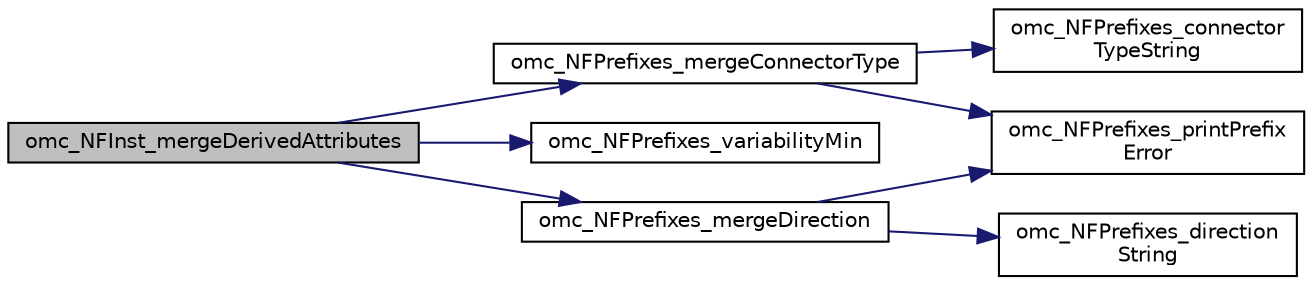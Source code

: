 digraph "omc_NFInst_mergeDerivedAttributes"
{
  edge [fontname="Helvetica",fontsize="10",labelfontname="Helvetica",labelfontsize="10"];
  node [fontname="Helvetica",fontsize="10",shape=record];
  rankdir="LR";
  Node4064 [label="omc_NFInst_mergeDerivedAttributes",height=0.2,width=0.4,color="black", fillcolor="grey75", style="filled", fontcolor="black"];
  Node4064 -> Node4065 [color="midnightblue",fontsize="10",style="solid",fontname="Helvetica"];
  Node4065 [label="omc_NFPrefixes_mergeConnectorType",height=0.2,width=0.4,color="black", fillcolor="white", style="filled",URL="$d3/dc8/_n_f_prefixes_8c.html#af25ba228f70660893e4221d90f72f6f9"];
  Node4065 -> Node4066 [color="midnightblue",fontsize="10",style="solid",fontname="Helvetica"];
  Node4066 [label="omc_NFPrefixes_printPrefix\lError",height=0.2,width=0.4,color="black", fillcolor="white", style="filled",URL="$d3/dc8/_n_f_prefixes_8c.html#ae69693b38ccc7dfd6a97b5b6bd8af2e5"];
  Node4065 -> Node4067 [color="midnightblue",fontsize="10",style="solid",fontname="Helvetica"];
  Node4067 [label="omc_NFPrefixes_connector\lTypeString",height=0.2,width=0.4,color="black", fillcolor="white", style="filled",URL="$d3/dc8/_n_f_prefixes_8c.html#ab92072ec0c610a5ec2e4fcf9d685f380"];
  Node4064 -> Node4068 [color="midnightblue",fontsize="10",style="solid",fontname="Helvetica"];
  Node4068 [label="omc_NFPrefixes_variabilityMin",height=0.2,width=0.4,color="black", fillcolor="white", style="filled",URL="$d3/dc8/_n_f_prefixes_8c.html#af66fa9d29fb9ed8a877463033de42115"];
  Node4064 -> Node4069 [color="midnightblue",fontsize="10",style="solid",fontname="Helvetica"];
  Node4069 [label="omc_NFPrefixes_mergeDirection",height=0.2,width=0.4,color="black", fillcolor="white", style="filled",URL="$d3/dc8/_n_f_prefixes_8c.html#abf6170b0643c15521ef062a9c086f570"];
  Node4069 -> Node4066 [color="midnightblue",fontsize="10",style="solid",fontname="Helvetica"];
  Node4069 -> Node4070 [color="midnightblue",fontsize="10",style="solid",fontname="Helvetica"];
  Node4070 [label="omc_NFPrefixes_direction\lString",height=0.2,width=0.4,color="black", fillcolor="white", style="filled",URL="$d3/dc8/_n_f_prefixes_8c.html#af880be4dc09317ec6fe68a819a86c5b6"];
}
